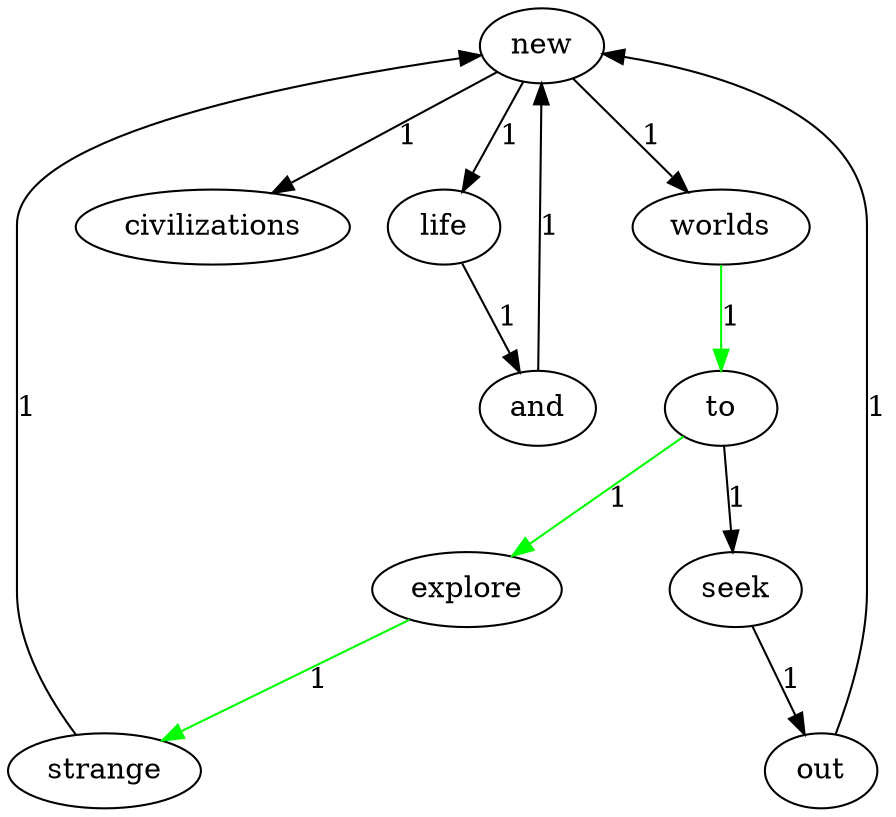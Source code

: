 digraph {
	graph [ "ui.stylesheet"="node { size: 20px; text-size: 12px; fill-color: black; } edge { text-size: 10px; fill-color: black; } edge.highlighted { fill-color: green; }" ];
	"new" ;
	"worlds" ;
	"civilizations" ;
	"life" ;
	"to" ;
	"explore" ;
	"strange" ;
	"and" ;
	"seek" ;
	"out" ;
	"new" -> "worlds" ["label"="1"];
	"new" -> "civilizations" ["label"="1"];
	"new" -> "life" ["label"="1"];
	"worlds" -> "to" ["color"="green","label"="1"];
	"explore" -> "strange" ["color"="green","label"="1"];
	"and" -> "new" ["label"="1"];
	"to" -> "explore" ["color"="green","label"="1"];
	"to" -> "seek" ["label"="1"];
	"seek" -> "out" ["label"="1"];
	"strange" -> "new" ["label"="1"];
	"life" -> "and" ["label"="1"];
	"out" -> "new" ["label"="1"];
}
